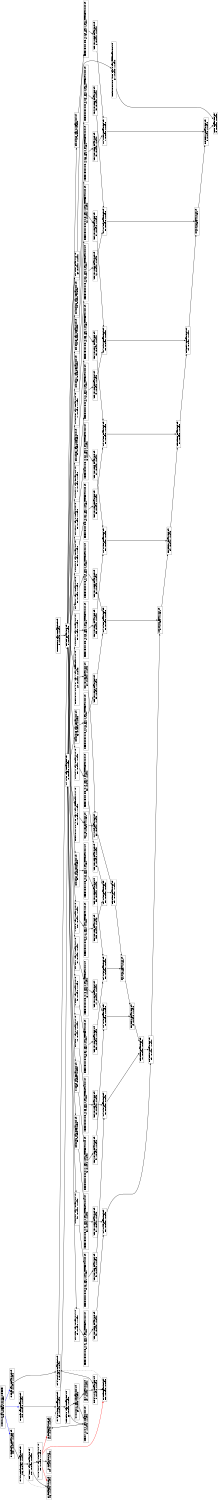 digraph Region_18 {
	graph [ nslimit = "1000.0",
	orientation = landscape,
		center = true,
	page = "8.5,11",
	compound=true,
	size = "10,7.5" ] ;
"Op_110" [ fontname = "Helvetica" shape = box, label = " LOOPSTART C=0x0BB=for.cond26.preheader,
110, ASAP=-1, ALAP=-1"]
"Op_0" [ fontname = "Helvetica" shape = box, label = " phi div_47_i.0272 BB=for.body29,
0, ASAP=-1, ALAP=-1"]
"Op_1" [ fontname = "Helvetica" shape = box, label = " add div_47_i.1 BB=for.body29,
1, ASAP=-1, ALAP=-1"]
"Op_2" [ fontname = "Helvetica" shape = box, label = " add add BB=for.body29,
2, ASAP=-1, ALAP=-1"]
"Op_3" [ fontname = "Helvetica" shape = box, label = " OutLoopLOAD C=0x-1BB=for.body29,
3, ASAP=-1, ALAP=-1"]
"Op_4" [ fontname = "Helvetica" shape = box, label = " add add168  C=0x84BB=for.body29,
4, ASAP=-1, ALAP=-1"]
"Op_5" [ fontname = "Helvetica" shape = box, label = " getelementptr arrayidx169  C=0x0 C=0xffffffffBB=for.body29,
5, ASAP=-1, ALAP=-1"]
"Op_6" [ fontname = "Helvetica" shape = box, label = " load manupa23 BB=for.body29,
6, ASAP=-1, ALAP=-1"]
"Op_7" [ fontname = "Helvetica" shape = box, label = " mul mul171 BB=for.body29,
7, ASAP=-1, ALAP=-1"]
"Op_8" [ fontname = "Helvetica" shape = box, label = " add add172 BB=for.body29,
8, ASAP=-1, ALAP=-1"]
"Op_9" [ fontname = "Helvetica" shape = box, label = " store  BB=for.body29,
9, ASAP=-1, ALAP=-1"]
"Op_10" [ fontname = "Helvetica" shape = box, label = " add add156  C=0x78BB=for.body29,
10, ASAP=-1, ALAP=-1"]
"Op_11" [ fontname = "Helvetica" shape = box, label = " getelementptr arrayidx157  C=0x0 C=0xffffffffBB=for.body29,
11, ASAP=-1, ALAP=-1"]
"Op_12" [ fontname = "Helvetica" shape = box, label = " load manupa21 BB=for.body29,
12, ASAP=-1, ALAP=-1"]
"Op_13" [ fontname = "Helvetica" shape = box, label = " mul mul159 BB=for.body29,
13, ASAP=-1, ALAP=-1"]
"Op_14" [ fontname = "Helvetica" shape = box, label = " add add160 BB=for.body29,
14, ASAP=-1, ALAP=-1"]
"Op_15" [ fontname = "Helvetica" shape = box, label = " add add144  C=0x6cBB=for.body29,
15, ASAP=-1, ALAP=-1"]
"Op_16" [ fontname = "Helvetica" shape = box, label = " getelementptr arrayidx145  C=0x0 C=0xffffffffBB=for.body29,
16, ASAP=-1, ALAP=-1"]
"Op_17" [ fontname = "Helvetica" shape = box, label = " load manupa19 BB=for.body29,
17, ASAP=-1, ALAP=-1"]
"Op_18" [ fontname = "Helvetica" shape = box, label = " mul mul147 BB=for.body29,
18, ASAP=-1, ALAP=-1"]
"Op_19" [ fontname = "Helvetica" shape = box, label = " add add148 BB=for.body29,
19, ASAP=-1, ALAP=-1"]
"Op_35" [ fontname = "Helvetica" shape = box, label = " add add96  C=0x3cBB=for.body29,
35, ASAP=-1, ALAP=-1"]
"Op_20" [ fontname = "Helvetica" shape = box, label = " add add132  C=0x60BB=for.body29,
20, ASAP=-1, ALAP=-1"]
"Op_21" [ fontname = "Helvetica" shape = box, label = " getelementptr arrayidx133  C=0x0 C=0xffffffffBB=for.body29,
21, ASAP=-1, ALAP=-1"]
"Op_22" [ fontname = "Helvetica" shape = box, label = " load manupa17 BB=for.body29,
22, ASAP=-1, ALAP=-1"]
"Op_23" [ fontname = "Helvetica" shape = box, label = " mul mul135 BB=for.body29,
23, ASAP=-1, ALAP=-1"]
"Op_24" [ fontname = "Helvetica" shape = box, label = " add add136 BB=for.body29,
24, ASAP=-1, ALAP=-1"]
"Op_25" [ fontname = "Helvetica" shape = box, label = " add add120  C=0x54BB=for.body29,
25, ASAP=-1, ALAP=-1"]
"Op_26" [ fontname = "Helvetica" shape = box, label = " getelementptr arrayidx121  C=0x0 C=0xffffffffBB=for.body29,
26, ASAP=-1, ALAP=-1"]
"Op_27" [ fontname = "Helvetica" shape = box, label = " load manupa15 BB=for.body29,
27, ASAP=-1, ALAP=-1"]
"Op_28" [ fontname = "Helvetica" shape = box, label = " mul mul123 BB=for.body29,
28, ASAP=-1, ALAP=-1"]
"Op_29" [ fontname = "Helvetica" shape = box, label = " add add124 BB=for.body29,
29, ASAP=-1, ALAP=-1"]
"Op_30" [ fontname = "Helvetica" shape = box, label = " add add108  C=0x48BB=for.body29,
30, ASAP=-1, ALAP=-1"]
"Op_31" [ fontname = "Helvetica" shape = box, label = " getelementptr arrayidx109  C=0x0 C=0xffffffffBB=for.body29,
31, ASAP=-1, ALAP=-1"]
"Op_32" [ fontname = "Helvetica" shape = box, label = " load manupa13 BB=for.body29,
32, ASAP=-1, ALAP=-1"]
"Op_33" [ fontname = "Helvetica" shape = box, label = " mul mul111 BB=for.body29,
33, ASAP=-1, ALAP=-1"]
"Op_34" [ fontname = "Helvetica" shape = box, label = " add add112 BB=for.body29,
34, ASAP=-1, ALAP=-1"]
"Op_60" [ fontname = "Helvetica" shape = box, label = " getelementptr arrayidx37  C=0x0 C=0xffffffffBB=for.body29,
60, ASAP=-1, ALAP=-1"]
"Op_61" [ fontname = "Helvetica" shape = box, label = " load manupa1 BB=for.body29,
61, ASAP=-1, ALAP=-1"]
"Op_62" [ fontname = "Helvetica" shape = box, label = " mul mul39 BB=for.body29,
62, ASAP=-1, ALAP=-1"]
"Op_36" [ fontname = "Helvetica" shape = box, label = " getelementptr arrayidx97  C=0x0 C=0xffffffffBB=for.body29,
36, ASAP=-1, ALAP=-1"]
"Op_37" [ fontname = "Helvetica" shape = box, label = " load manupa11 BB=for.body29,
37, ASAP=-1, ALAP=-1"]
"Op_38" [ fontname = "Helvetica" shape = box, label = " mul mul99 BB=for.body29,
38, ASAP=-1, ALAP=-1"]
"Op_39" [ fontname = "Helvetica" shape = box, label = " add add100 BB=for.body29,
39, ASAP=-1, ALAP=-1"]
"Op_40" [ fontname = "Helvetica" shape = box, label = " add add84  C=0x30BB=for.body29,
40, ASAP=-1, ALAP=-1"]
"Op_41" [ fontname = "Helvetica" shape = box, label = " getelementptr arrayidx85  C=0x0 C=0xffffffffBB=for.body29,
41, ASAP=-1, ALAP=-1"]
"Op_42" [ fontname = "Helvetica" shape = box, label = " load manupa9 BB=for.body29,
42, ASAP=-1, ALAP=-1"]
"Op_43" [ fontname = "Helvetica" shape = box, label = " mul mul87 BB=for.body29,
43, ASAP=-1, ALAP=-1"]
"Op_44" [ fontname = "Helvetica" shape = box, label = " add add88 BB=for.body29,
44, ASAP=-1, ALAP=-1"]
"Op_45" [ fontname = "Helvetica" shape = box, label = " add add72  C=0x24BB=for.body29,
45, ASAP=-1, ALAP=-1"]
"Op_46" [ fontname = "Helvetica" shape = box, label = " getelementptr arrayidx73  C=0x0 C=0xffffffffBB=for.body29,
46, ASAP=-1, ALAP=-1"]
"Op_47" [ fontname = "Helvetica" shape = box, label = " load manupa7 BB=for.body29,
47, ASAP=-1, ALAP=-1"]
"Op_48" [ fontname = "Helvetica" shape = box, label = " mul mul75 BB=for.body29,
48, ASAP=-1, ALAP=-1"]
"Op_49" [ fontname = "Helvetica" shape = box, label = " add add76 BB=for.body29,
49, ASAP=-1, ALAP=-1"]
"Op_50" [ fontname = "Helvetica" shape = box, label = " add add60  C=0x18BB=for.body29,
50, ASAP=-1, ALAP=-1"]
"Op_51" [ fontname = "Helvetica" shape = box, label = " getelementptr arrayidx61  C=0x0 C=0xffffffffBB=for.body29,
51, ASAP=-1, ALAP=-1"]
"Op_52" [ fontname = "Helvetica" shape = box, label = " load manupa5 BB=for.body29,
52, ASAP=-1, ALAP=-1"]
"Op_53" [ fontname = "Helvetica" shape = box, label = " mul mul63 BB=for.body29,
53, ASAP=-1, ALAP=-1"]
"Op_54" [ fontname = "Helvetica" shape = box, label = " add add64 BB=for.body29,
54, ASAP=-1, ALAP=-1"]
"Op_55" [ fontname = "Helvetica" shape = box, label = " add add48  C=0xcBB=for.body29,
55, ASAP=-1, ALAP=-1"]
"Op_56" [ fontname = "Helvetica" shape = box, label = " getelementptr arrayidx49  C=0x0 C=0xffffffffBB=for.body29,
56, ASAP=-1, ALAP=-1"]
"Op_57" [ fontname = "Helvetica" shape = box, label = " load manupa3 BB=for.body29,
57, ASAP=-1, ALAP=-1"]
"Op_58" [ fontname = "Helvetica" shape = box, label = " mul mul51 BB=for.body29,
58, ASAP=-1, ALAP=-1"]
"Op_59" [ fontname = "Helvetica" shape = box, label = " add add52 BB=for.body29,
59, ASAP=-1, ALAP=-1"]
"Op_106" [ fontname = "Helvetica" shape = box, label = " phi j_inner_i_fused.0270 BB=for.body29,
106, ASAP=-1, ALAP=-1"]
"Op_107" [ fontname = "Helvetica" shape = box, label = " add inc181  C=0x1BB=for.body29,
107, ASAP=-1, ALAP=-1"]
"Op_108" [ fontname = "Helvetica" shape = box, label = " icmp exitcond  C=0x8dBB=for.body29,
108, ASAP=-1, ALAP=-1"]
"Op_109" [ fontname = "Helvetica" shape = box, label = " br  BB=for.body29,
109, ASAP=-1, ALAP=-1"]
"Op_111" [ fontname = "Helvetica" shape = box, label = " CMERGE C=0x0BB=for.body29,
111, ASAP=-1, ALAP=-1"]
"Op_63" [ fontname = "Helvetica" shape = box, label = " add add32 BB=for.body29,
63, ASAP=-1, ALAP=-1"]
"Op_64" [ fontname = "Helvetica" shape = box, label = " getelementptr arrayidx33  C=0x0 C=0xffffffffBB=for.body29,
64, ASAP=-1, ALAP=-1"]
"Op_65" [ fontname = "Helvetica" shape = box, label = " phi div_47_j.0271 BB=for.body29,
65, ASAP=-1, ALAP=-1"]
"Op_66" [ fontname = "Helvetica" shape = box, label = " add add175  C=0x1BB=for.body29,
66, ASAP=-1, ALAP=-1"]
"Op_67" [ fontname = "Helvetica" shape = box, label = " select div_47_j.1  C=0x0BB=for.body29,
67, ASAP=-1, ALAP=-1"]
"Op_68" [ fontname = "Helvetica" shape = box, label = " icmp cmp176  C=0x2fBB=for.body29,
68, ASAP=-1, ALAP=-1"]
"Op_69" [ fontname = "Helvetica" shape = box, label = " zext inc BB=for.body29,
69, ASAP=-1, ALAP=-1"]
"Op_70" [ fontname = "Helvetica" shape = box, label = " mul mul30  C=0xcBB=for.body29,
70, ASAP=-1, ALAP=-1"]
"Op_71" [ fontname = "Helvetica" shape = box, label = " add add165  C=0xbBB=for.body29,
71, ASAP=-1, ALAP=-1"]
"Op_72" [ fontname = "Helvetica" shape = box, label = " getelementptr arrayidx166  C=0x0 C=0xffffffffBB=for.body29,
72, ASAP=-1, ALAP=-1"]
"Op_73" [ fontname = "Helvetica" shape = box, label = " load manupa22 BB=for.body29,
73, ASAP=-1, ALAP=-1"]
"Op_74" [ fontname = "Helvetica" shape = box, label = " add add153  C=0xaBB=for.body29,
74, ASAP=-1, ALAP=-1"]
"Op_75" [ fontname = "Helvetica" shape = box, label = " getelementptr arrayidx154  C=0x0 C=0xffffffffBB=for.body29,
75, ASAP=-1, ALAP=-1"]
"Op_76" [ fontname = "Helvetica" shape = box, label = " load manupa20 BB=for.body29,
76, ASAP=-1, ALAP=-1"]
"Op_77" [ fontname = "Helvetica" shape = box, label = " add add141  C=0x9BB=for.body29,
77, ASAP=-1, ALAP=-1"]
"Op_78" [ fontname = "Helvetica" shape = box, label = " getelementptr arrayidx142  C=0x0 C=0xffffffffBB=for.body29,
78, ASAP=-1, ALAP=-1"]
"Op_79" [ fontname = "Helvetica" shape = box, label = " load manupa18 BB=for.body29,
79, ASAP=-1, ALAP=-1"]
"Op_80" [ fontname = "Helvetica" shape = box, label = " add add129  C=0x8BB=for.body29,
80, ASAP=-1, ALAP=-1"]
"Op_81" [ fontname = "Helvetica" shape = box, label = " getelementptr arrayidx130  C=0x0 C=0xffffffffBB=for.body29,
81, ASAP=-1, ALAP=-1"]
"Op_82" [ fontname = "Helvetica" shape = box, label = " load manupa16 BB=for.body29,
82, ASAP=-1, ALAP=-1"]
"Op_83" [ fontname = "Helvetica" shape = box, label = " add add117  C=0x7BB=for.body29,
83, ASAP=-1, ALAP=-1"]
"Op_84" [ fontname = "Helvetica" shape = box, label = " getelementptr arrayidx118  C=0x0 C=0xffffffffBB=for.body29,
84, ASAP=-1, ALAP=-1"]
"Op_85" [ fontname = "Helvetica" shape = box, label = " load manupa14 BB=for.body29,
85, ASAP=-1, ALAP=-1"]
"Op_86" [ fontname = "Helvetica" shape = box, label = " add add105  C=0x6BB=for.body29,
86, ASAP=-1, ALAP=-1"]
"Op_87" [ fontname = "Helvetica" shape = box, label = " getelementptr arrayidx106  C=0x0 C=0xffffffffBB=for.body29,
87, ASAP=-1, ALAP=-1"]
"Op_88" [ fontname = "Helvetica" shape = box, label = " load manupa12 BB=for.body29,
88, ASAP=-1, ALAP=-1"]
"Op_89" [ fontname = "Helvetica" shape = box, label = " add add93  C=0x5BB=for.body29,
89, ASAP=-1, ALAP=-1"]
"Op_90" [ fontname = "Helvetica" shape = box, label = " getelementptr arrayidx94  C=0x0 C=0xffffffffBB=for.body29,
90, ASAP=-1, ALAP=-1"]
"Op_91" [ fontname = "Helvetica" shape = box, label = " load manupa10 BB=for.body29,
91, ASAP=-1, ALAP=-1"]
"Op_92" [ fontname = "Helvetica" shape = box, label = " add add81  C=0x4BB=for.body29,
92, ASAP=-1, ALAP=-1"]
"Op_93" [ fontname = "Helvetica" shape = box, label = " getelementptr arrayidx82  C=0x0 C=0xffffffffBB=for.body29,
93, ASAP=-1, ALAP=-1"]
"Op_94" [ fontname = "Helvetica" shape = box, label = " load manupa8 BB=for.body29,
94, ASAP=-1, ALAP=-1"]
"Op_95" [ fontname = "Helvetica" shape = box, label = " or add69  C=0x3BB=for.body29,
95, ASAP=-1, ALAP=-1"]
"Op_96" [ fontname = "Helvetica" shape = box, label = " getelementptr arrayidx70  C=0x0 C=0xffffffffBB=for.body29,
96, ASAP=-1, ALAP=-1"]
"Op_97" [ fontname = "Helvetica" shape = box, label = " load manupa6 BB=for.body29,
97, ASAP=-1, ALAP=-1"]
"Op_98" [ fontname = "Helvetica" shape = box, label = " or add57  C=0x2BB=for.body29,
98, ASAP=-1, ALAP=-1"]
"Op_99" [ fontname = "Helvetica" shape = box, label = " getelementptr arrayidx58  C=0x0 C=0xffffffffBB=for.body29,
99, ASAP=-1, ALAP=-1"]
"Op_100" [ fontname = "Helvetica" shape = box, label = " load manupa4 BB=for.body29,
100, ASAP=-1, ALAP=-1"]
"Op_101" [ fontname = "Helvetica" shape = box, label = " or add45  C=0x1BB=for.body29,
101, ASAP=-1, ALAP=-1"]
"Op_102" [ fontname = "Helvetica" shape = box, label = " getelementptr arrayidx46  C=0x0 C=0xffffffffBB=for.body29,
102, ASAP=-1, ALAP=-1"]
"Op_103" [ fontname = "Helvetica" shape = box, label = " load manupa2 BB=for.body29,
103, ASAP=-1, ALAP=-1"]
"Op_104" [ fontname = "Helvetica" shape = box, label = " getelementptr arrayidx35  C=0x0 C=0xffffffffBB=for.body29,
104, ASAP=-1, ALAP=-1"]
"Op_105" [ fontname = "Helvetica" shape = box, label = " load manupa0 BB=for.body29,
105, ASAP=-1, ALAP=-1"]
"Op_114" [ fontname = "Helvetica" shape = box, label = " CMERGEBB=for.body29,
114, ASAP=-1, ALAP=-1"]
"Op_115" [ fontname = "Helvetica" shape = box, label = " CMERGE C=0x0BB=for.body29,
115, ASAP=-1, ALAP=-1"]
"Op_116" [ fontname = "Helvetica" shape = box, label = " CMERGEBB=for.body29,
116, ASAP=-1, ALAP=-1"]
"Op_112" [ fontname = "Helvetica" shape = box, label = " CMERGEBB=for.body29,
112, ASAP=-1, ALAP=-1"]
"Op_113" [ fontname = "Helvetica" shape = box, label = " CMERGE C=0x0BB=for.body29,
113, ASAP=-1, ALAP=-1"]
"Op_0" -> "Op_1" [style = bold, color = black];
"Op_0" -> "Op_2" [style = bold, color = black];
"Op_1" -> "Op_112" [style = bold, color = black];
"Op_2" -> "Op_4" [style = bold, color = black];
"Op_2" -> "Op_10" [style = bold, color = black];
"Op_2" -> "Op_15" [style = bold, color = black];
"Op_2" -> "Op_20" [style = bold, color = black];
"Op_2" -> "Op_25" [style = bold, color = black];
"Op_2" -> "Op_30" [style = bold, color = black];
"Op_2" -> "Op_35" [style = bold, color = black];
"Op_2" -> "Op_40" [style = bold, color = black];
"Op_2" -> "Op_45" [style = bold, color = black];
"Op_2" -> "Op_50" [style = bold, color = black];
"Op_2" -> "Op_55" [style = bold, color = black];
"Op_2" -> "Op_60" [style = bold, color = black];
"Op_2" -> "Op_63" [style = bold, color = black];
"Op_3" -> "Op_2" [style = bold, color = black];
"Op_4" -> "Op_5" [style = bold, color = black];
"Op_5" -> "Op_6" [style = bold, color = black];
"Op_6" -> "Op_7" [style = bold, color = black];
"Op_7" -> "Op_8" [style = bold, color = black];
"Op_8" -> "Op_9" [style = bold, color = black];
"Op_10" -> "Op_11" [style = bold, color = black];
"Op_11" -> "Op_12" [style = bold, color = black];
"Op_12" -> "Op_13" [style = bold, color = black];
"Op_13" -> "Op_14" [style = bold, color = black];
"Op_14" -> "Op_8" [style = bold, color = black];
"Op_15" -> "Op_16" [style = bold, color = black];
"Op_16" -> "Op_17" [style = bold, color = black];
"Op_17" -> "Op_18" [style = bold, color = black];
"Op_18" -> "Op_19" [style = bold, color = black];
"Op_19" -> "Op_14" [style = bold, color = black];
"Op_20" -> "Op_21" [style = bold, color = black];
"Op_21" -> "Op_22" [style = bold, color = black];
"Op_22" -> "Op_23" [style = bold, color = black];
"Op_23" -> "Op_24" [style = bold, color = black];
"Op_24" -> "Op_19" [style = bold, color = black];
"Op_25" -> "Op_26" [style = bold, color = black];
"Op_26" -> "Op_27" [style = bold, color = black];
"Op_27" -> "Op_28" [style = bold, color = black];
"Op_28" -> "Op_29" [style = bold, color = black];
"Op_29" -> "Op_24" [style = bold, color = black];
"Op_30" -> "Op_31" [style = bold, color = black];
"Op_31" -> "Op_32" [style = bold, color = black];
"Op_32" -> "Op_33" [style = bold, color = black];
"Op_33" -> "Op_34" [style = bold, color = black];
"Op_34" -> "Op_29" [style = bold, color = black];
"Op_35" -> "Op_36" [style = bold, color = black];
"Op_36" -> "Op_37" [style = bold, color = black];
"Op_37" -> "Op_38" [style = bold, color = black];
"Op_38" -> "Op_39" [style = bold, color = black];
"Op_39" -> "Op_34" [style = bold, color = black];
"Op_40" -> "Op_41" [style = bold, color = black];
"Op_41" -> "Op_42" [style = bold, color = black];
"Op_42" -> "Op_43" [style = bold, color = black];
"Op_43" -> "Op_44" [style = bold, color = black];
"Op_44" -> "Op_39" [style = bold, color = black];
"Op_45" -> "Op_46" [style = bold, color = black];
"Op_46" -> "Op_47" [style = bold, color = black];
"Op_47" -> "Op_48" [style = bold, color = black];
"Op_48" -> "Op_49" [style = bold, color = black];
"Op_49" -> "Op_44" [style = bold, color = black];
"Op_50" -> "Op_51" [style = bold, color = black];
"Op_51" -> "Op_52" [style = bold, color = black];
"Op_52" -> "Op_53" [style = bold, color = black];
"Op_53" -> "Op_54" [style = bold, color = black];
"Op_54" -> "Op_49" [style = bold, color = black];
"Op_55" -> "Op_56" [style = bold, color = black];
"Op_56" -> "Op_57" [style = bold, color = black];
"Op_57" -> "Op_58" [style = bold, color = black];
"Op_58" -> "Op_59" [style = bold, color = black];
"Op_59" -> "Op_54" [style = bold, color = black];
"Op_60" -> "Op_61" [style = bold, color = black];
"Op_61" -> "Op_62" [style = bold, color = black];
"Op_62" -> "Op_59" [style = bold, color = black];
"Op_63" -> "Op_64" [style = bold, color = black];
"Op_64" -> "Op_9" [style = bold, color = black];
"Op_65" -> "Op_66" [style = bold, color = black];
"Op_65" -> "Op_70" [style = bold, color = black];
"Op_66" -> "Op_67" [style = bold, color = black];
"Op_66" -> "Op_68" [style = bold, color = black];
"Op_67" -> "Op_114" [style = bold, color = black];
"Op_68" -> "Op_69" [style = bold, color = black];
"Op_68" -> "Op_67" [style = bold, color = black];
"Op_69" -> "Op_1" [style = bold, color = black];
"Op_70" -> "Op_71" [style = bold, color = black];
"Op_70" -> "Op_74" [style = bold, color = black];
"Op_70" -> "Op_77" [style = bold, color = black];
"Op_70" -> "Op_80" [style = bold, color = black];
"Op_70" -> "Op_83" [style = bold, color = black];
"Op_70" -> "Op_86" [style = bold, color = black];
"Op_70" -> "Op_89" [style = bold, color = black];
"Op_70" -> "Op_92" [style = bold, color = black];
"Op_70" -> "Op_95" [style = bold, color = black];
"Op_70" -> "Op_98" [style = bold, color = black];
"Op_70" -> "Op_101" [style = bold, color = black];
"Op_70" -> "Op_104" [style = bold, color = black];
"Op_70" -> "Op_63" [style = bold, color = black];
"Op_71" -> "Op_72" [style = bold, color = black];
"Op_72" -> "Op_73" [style = bold, color = black];
"Op_73" -> "Op_7" [style = bold, color = black];
"Op_74" -> "Op_75" [style = bold, color = black];
"Op_75" -> "Op_76" [style = bold, color = black];
"Op_76" -> "Op_13" [style = bold, color = black];
"Op_77" -> "Op_78" [style = bold, color = black];
"Op_78" -> "Op_79" [style = bold, color = black];
"Op_79" -> "Op_18" [style = bold, color = black];
"Op_80" -> "Op_81" [style = bold, color = black];
"Op_81" -> "Op_82" [style = bold, color = black];
"Op_82" -> "Op_23" [style = bold, color = black];
"Op_83" -> "Op_84" [style = bold, color = black];
"Op_84" -> "Op_85" [style = bold, color = black];
"Op_85" -> "Op_28" [style = bold, color = black];
"Op_86" -> "Op_87" [style = bold, color = black];
"Op_87" -> "Op_88" [style = bold, color = black];
"Op_88" -> "Op_33" [style = bold, color = black];
"Op_89" -> "Op_90" [style = bold, color = black];
"Op_90" -> "Op_91" [style = bold, color = black];
"Op_91" -> "Op_38" [style = bold, color = black];
"Op_92" -> "Op_93" [style = bold, color = black];
"Op_93" -> "Op_94" [style = bold, color = black];
"Op_94" -> "Op_43" [style = bold, color = black];
"Op_95" -> "Op_96" [style = bold, color = black];
"Op_96" -> "Op_97" [style = bold, color = black];
"Op_97" -> "Op_48" [style = bold, color = black];
"Op_98" -> "Op_99" [style = bold, color = black];
"Op_99" -> "Op_100" [style = bold, color = black];
"Op_100" -> "Op_53" [style = bold, color = black];
"Op_101" -> "Op_102" [style = bold, color = black];
"Op_102" -> "Op_103" [style = bold, color = black];
"Op_103" -> "Op_58" [style = bold, color = black];
"Op_104" -> "Op_105" [style = bold, color = black];
"Op_105" -> "Op_62" [style = bold, color = black];
"Op_106" -> "Op_107" [style = bold, color = black];
"Op_107" -> "Op_108" [style = bold, color = black];
"Op_107" -> "Op_116" [style = bold, color = black];
"Op_108" -> "Op_109" [style = bold, color = black];
"Op_108" -> "Op_112" [style = bold, color = red];
"Op_108" -> "Op_114" [style = bold, color = red];
"Op_108" -> "Op_116" [style = bold, color = red];
"Op_110" -> "Op_111" [style = bold, color = blue];
"Op_110" -> "Op_113" [style = bold, color = blue];
"Op_110" -> "Op_115" [style = bold, color = blue];
"Op_111" -> "Op_0" [style = bold, color = black];
"Op_112" -> "Op_0" [style = dashed, color = black];
"Op_113" -> "Op_65" [style = bold, color = black];
"Op_114" -> "Op_65" [style = dashed, color = black];
"Op_115" -> "Op_106" [style = bold, color = black];
"Op_116" -> "Op_106" [style = dashed, color = black];
}
